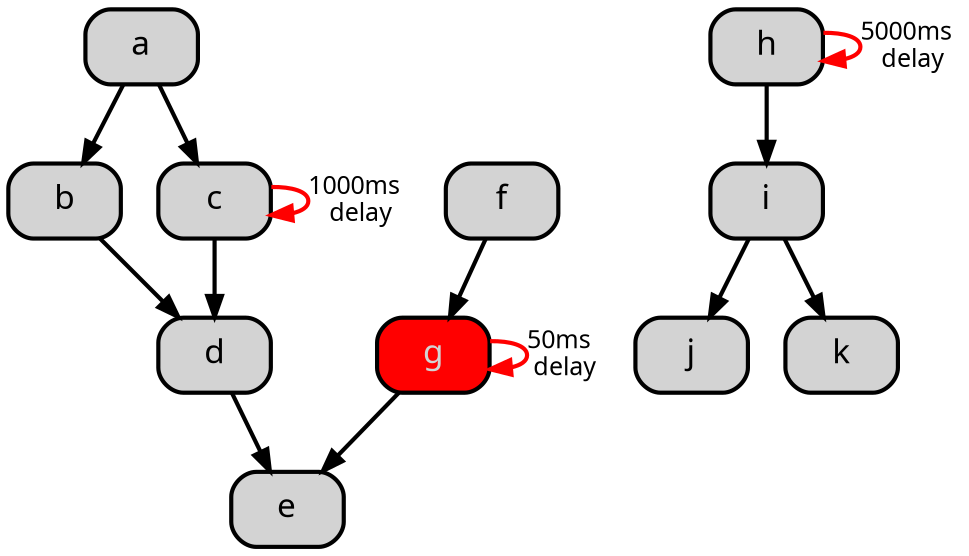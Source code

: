 digraph Dag {
   graph [fontsize=16 fontname=SEOptimist labelfontname=SEOptimist labelloc="t" splines=true overlap=false ];
   node [fontsize=16  fontname=SEOptimist labelfontname=SEOptimist shape=Mrecord penwidth=2.0 style=filled fillcolor=lightgrey];
   edge [fontsize=12  fontname=SEOptimist labelfontname=SEOptimist penwidth=2.0 ];

   ratio = auto;
   bgcolor="transparent";

   a -> b;
   a -> c;
   c -> c [color=red fontsize=12 fontname=SEOptimistLight label="1000ms \n delay"];
   b -> d;
   c -> d;
   d -> e;
   f -> g;
   g [fillcolor=red fontcolor=lightgrey];
   g -> g [color=red fontsize=12 fontname=SEOptimistLight label="50ms \n delay"];
   g -> e;
   h -> h [color=red fontsize=12 fontname=SEOptimistLight label="5000ms \n delay"];
   h -> i;
   i -> j;
   i -> k;
 }
